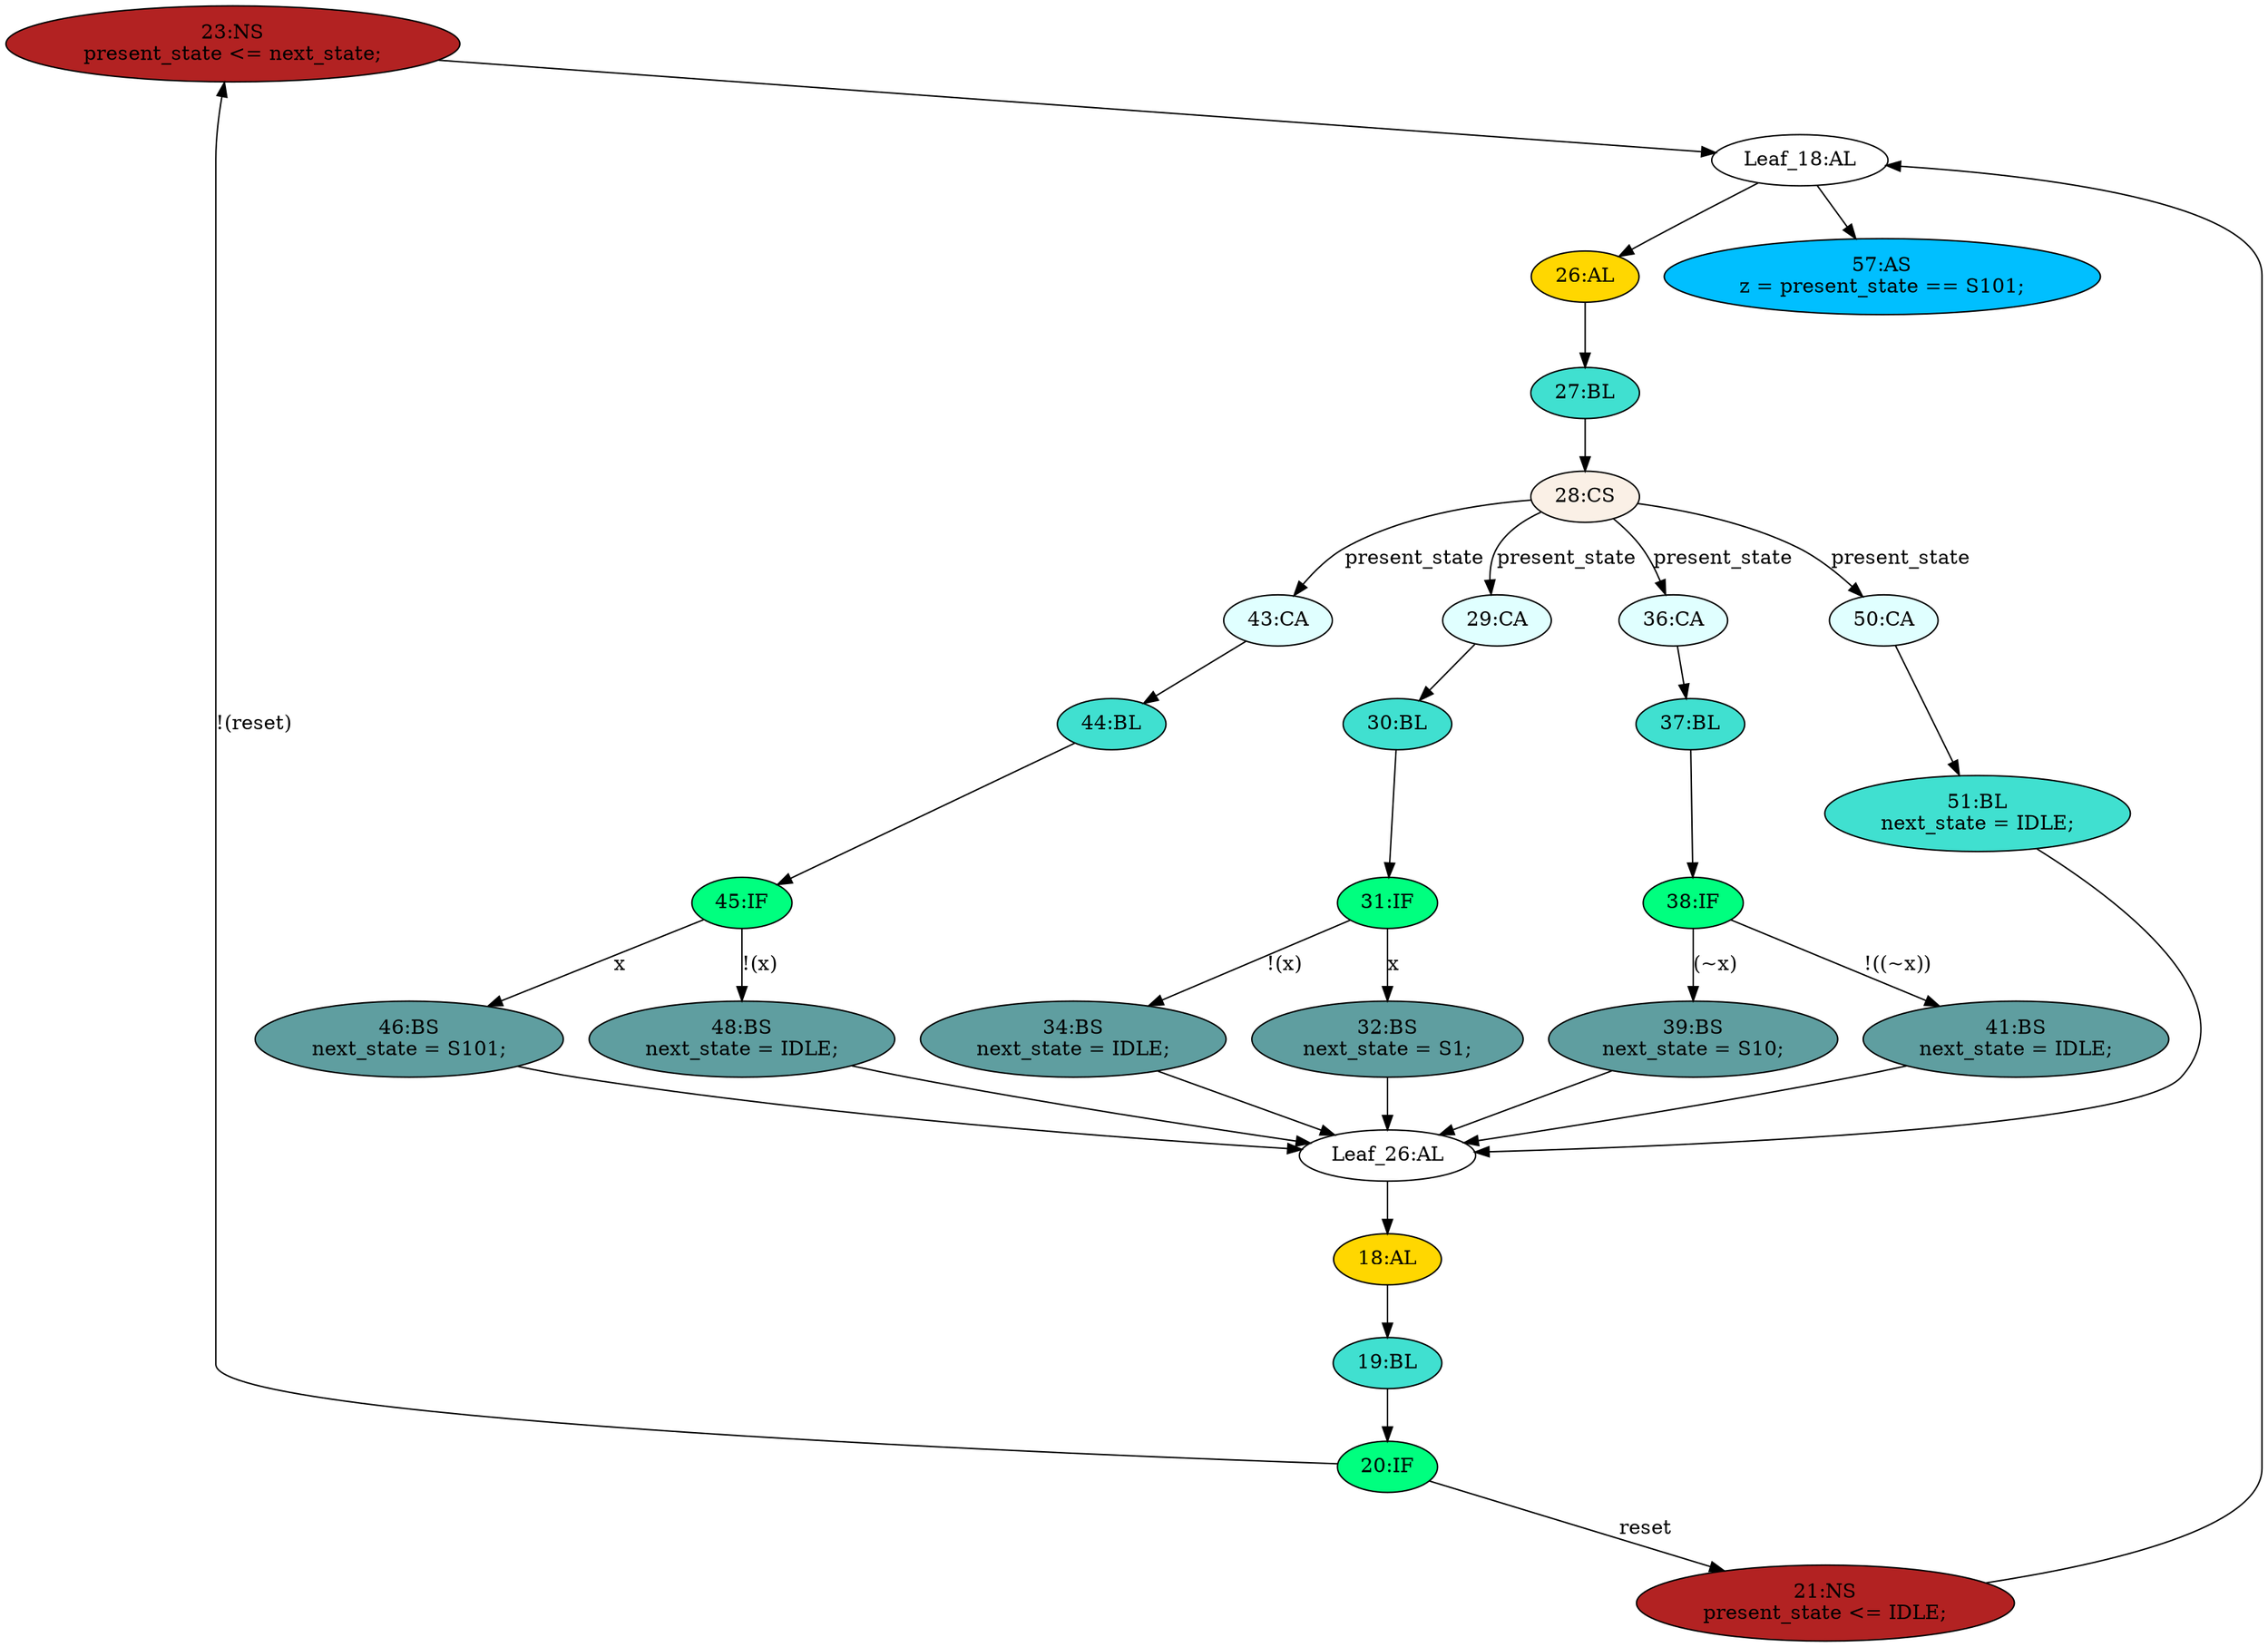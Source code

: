 strict digraph "compose( ,  )" {
	node [label="\N"];
	"23:NS"	[ast="<pyverilog.vparser.ast.NonblockingSubstitution object at 0x7efded071650>",
		fillcolor=firebrick,
		label="23:NS
present_state <= next_state;",
		statements="[<pyverilog.vparser.ast.NonblockingSubstitution object at 0x7efded071650>]",
		style=filled,
		typ=NonblockingSubstitution];
	"Leaf_18:AL"	[def_var="['present_state']",
		label="Leaf_18:AL"];
	"23:NS" -> "Leaf_18:AL"	[cond="[]",
		lineno=None];
	"57:AS"	[ast="<pyverilog.vparser.ast.Assign object at 0x7efdeccd8710>",
		def_var="['z']",
		fillcolor=deepskyblue,
		label="57:AS
z = present_state == S101;",
		statements="[]",
		style=filled,
		typ=Assign,
		use_var="['present_state']"];
	"Leaf_18:AL" -> "57:AS";
	"26:AL"	[ast="<pyverilog.vparser.ast.Always object at 0x7efded066650>",
		clk_sens=False,
		fillcolor=gold,
		label="26:AL",
		sens="['present_state', 'x']",
		statements="[]",
		style=filled,
		typ=Always,
		use_var="['x', 'present_state']"];
	"Leaf_18:AL" -> "26:AL";
	"34:BS"	[ast="<pyverilog.vparser.ast.BlockingSubstitution object at 0x7efded0ea250>",
		fillcolor=cadetblue,
		label="34:BS
next_state = IDLE;",
		statements="[<pyverilog.vparser.ast.BlockingSubstitution object at 0x7efded0ea250>]",
		style=filled,
		typ=BlockingSubstitution];
	"Leaf_26:AL"	[def_var="['next_state']",
		label="Leaf_26:AL"];
	"34:BS" -> "Leaf_26:AL"	[cond="[]",
		lineno=None];
	"32:BS"	[ast="<pyverilog.vparser.ast.BlockingSubstitution object at 0x7efded481610>",
		fillcolor=cadetblue,
		label="32:BS
next_state = S1;",
		statements="[<pyverilog.vparser.ast.BlockingSubstitution object at 0x7efded481610>]",
		style=filled,
		typ=BlockingSubstitution];
	"32:BS" -> "Leaf_26:AL"	[cond="[]",
		lineno=None];
	"48:BS"	[ast="<pyverilog.vparser.ast.BlockingSubstitution object at 0x7efdeccd8950>",
		fillcolor=cadetblue,
		label="48:BS
next_state = IDLE;",
		statements="[<pyverilog.vparser.ast.BlockingSubstitution object at 0x7efdeccd8950>]",
		style=filled,
		typ=BlockingSubstitution];
	"48:BS" -> "Leaf_26:AL"	[cond="[]",
		lineno=None];
	"38:IF"	[ast="<pyverilog.vparser.ast.IfStatement object at 0x7efded086550>",
		fillcolor=springgreen,
		label="38:IF",
		statements="[]",
		style=filled,
		typ=IfStatement];
	"41:BS"	[ast="<pyverilog.vparser.ast.BlockingSubstitution object at 0x7efdeccd8d10>",
		fillcolor=cadetblue,
		label="41:BS
next_state = IDLE;",
		statements="[<pyverilog.vparser.ast.BlockingSubstitution object at 0x7efdeccd8d10>]",
		style=filled,
		typ=BlockingSubstitution];
	"38:IF" -> "41:BS"	[cond="['x']",
		label="!((~x))",
		lineno=38];
	"39:BS"	[ast="<pyverilog.vparser.ast.BlockingSubstitution object at 0x7efdee968ad0>",
		fillcolor=cadetblue,
		label="39:BS
next_state = S10;",
		statements="[<pyverilog.vparser.ast.BlockingSubstitution object at 0x7efdee968ad0>]",
		style=filled,
		typ=BlockingSubstitution];
	"38:IF" -> "39:BS"	[cond="['x']",
		label="(~x)",
		lineno=38];
	"19:BL"	[ast="<pyverilog.vparser.ast.Block object at 0x7efded063210>",
		fillcolor=turquoise,
		label="19:BL",
		statements="[]",
		style=filled,
		typ=Block];
	"20:IF"	[ast="<pyverilog.vparser.ast.IfStatement object at 0x7efded071150>",
		fillcolor=springgreen,
		label="20:IF",
		statements="[]",
		style=filled,
		typ=IfStatement];
	"19:BL" -> "20:IF"	[cond="[]",
		lineno=None];
	"43:CA"	[ast="<pyverilog.vparser.ast.Case object at 0x7efdeccd8cd0>",
		fillcolor=lightcyan,
		label="43:CA",
		statements="[]",
		style=filled,
		typ=Case];
	"44:BL"	[ast="<pyverilog.vparser.ast.Block object at 0x7efdeccd8310>",
		fillcolor=turquoise,
		label="44:BL",
		statements="[]",
		style=filled,
		typ=Block];
	"43:CA" -> "44:BL"	[cond="[]",
		lineno=None];
	"20:IF" -> "23:NS"	[cond="['reset']",
		label="!(reset)",
		lineno=20];
	"21:NS"	[ast="<pyverilog.vparser.ast.NonblockingSubstitution object at 0x7efdecdcecd0>",
		fillcolor=firebrick,
		label="21:NS
present_state <= IDLE;",
		statements="[<pyverilog.vparser.ast.NonblockingSubstitution object at 0x7efdecdcecd0>]",
		style=filled,
		typ=NonblockingSubstitution];
	"20:IF" -> "21:NS"	[cond="['reset']",
		label=reset,
		lineno=20];
	"36:CA"	[ast="<pyverilog.vparser.ast.Case object at 0x7efded0eae90>",
		fillcolor=lightcyan,
		label="36:CA",
		statements="[]",
		style=filled,
		typ=Case];
	"37:BL"	[ast="<pyverilog.vparser.ast.Block object at 0x7efded0ea150>",
		fillcolor=turquoise,
		label="37:BL",
		statements="[]",
		style=filled,
		typ=Block];
	"36:CA" -> "37:BL"	[cond="[]",
		lineno=None];
	"45:IF"	[ast="<pyverilog.vparser.ast.IfStatement object at 0x7efdeccd84d0>",
		fillcolor=springgreen,
		label="45:IF",
		statements="[]",
		style=filled,
		typ=IfStatement];
	"44:BL" -> "45:IF"	[cond="[]",
		lineno=None];
	"41:BS" -> "Leaf_26:AL"	[cond="[]",
		lineno=None];
	"30:BL"	[ast="<pyverilog.vparser.ast.Block object at 0x7efded066150>",
		fillcolor=turquoise,
		label="30:BL",
		statements="[]",
		style=filled,
		typ=Block];
	"31:IF"	[ast="<pyverilog.vparser.ast.IfStatement object at 0x7efded066550>",
		fillcolor=springgreen,
		label="31:IF",
		statements="[]",
		style=filled,
		typ=IfStatement];
	"30:BL" -> "31:IF"	[cond="[]",
		lineno=None];
	"50:CA"	[ast="<pyverilog.vparser.ast.Case object at 0x7efdeccd8fd0>",
		fillcolor=lightcyan,
		label="50:CA",
		statements="[]",
		style=filled,
		typ=Case];
	"51:BL"	[ast="<pyverilog.vparser.ast.Block object at 0x7efdeccd8a90>",
		fillcolor=turquoise,
		label="51:BL
next_state = IDLE;",
		statements="[<pyverilog.vparser.ast.BlockingSubstitution object at 0x7efdeccd8ad0>]",
		style=filled,
		typ=Block];
	"50:CA" -> "51:BL"	[cond="[]",
		lineno=None];
	"27:BL"	[ast="<pyverilog.vparser.ast.Block object at 0x7efded066e90>",
		fillcolor=turquoise,
		label="27:BL",
		statements="[]",
		style=filled,
		typ=Block];
	"28:CS"	[ast="<pyverilog.vparser.ast.CaseStatement object at 0x7efdeccd8f10>",
		fillcolor=linen,
		label="28:CS",
		statements="[]",
		style=filled,
		typ=CaseStatement];
	"27:BL" -> "28:CS"	[cond="[]",
		lineno=None];
	"18:AL"	[ast="<pyverilog.vparser.ast.Always object at 0x7efded063e10>",
		clk_sens=True,
		fillcolor=gold,
		label="18:AL",
		sens="['clk']",
		statements="[]",
		style=filled,
		typ=Always,
		use_var="['reset', 'next_state']"];
	"18:AL" -> "19:BL"	[cond="[]",
		lineno=None];
	"51:BL" -> "Leaf_26:AL"	[cond="[]",
		lineno=None];
	"45:IF" -> "48:BS"	[cond="['x']",
		label="!(x)",
		lineno=45];
	"46:BS"	[ast="<pyverilog.vparser.ast.BlockingSubstitution object at 0x7efdeccd8990>",
		fillcolor=cadetblue,
		label="46:BS
next_state = S101;",
		statements="[<pyverilog.vparser.ast.BlockingSubstitution object at 0x7efdeccd8990>]",
		style=filled,
		typ=BlockingSubstitution];
	"45:IF" -> "46:BS"	[cond="['x']",
		label=x,
		lineno=45];
	"26:AL" -> "27:BL"	[cond="[]",
		lineno=None];
	"Leaf_26:AL" -> "18:AL";
	"31:IF" -> "34:BS"	[cond="['x']",
		label="!(x)",
		lineno=31];
	"31:IF" -> "32:BS"	[cond="['x']",
		label=x,
		lineno=31];
	"28:CS" -> "43:CA"	[cond="['present_state']",
		label=present_state,
		lineno=28];
	"28:CS" -> "36:CA"	[cond="['present_state']",
		label=present_state,
		lineno=28];
	"28:CS" -> "50:CA"	[cond="['present_state']",
		label=present_state,
		lineno=28];
	"29:CA"	[ast="<pyverilog.vparser.ast.Case object at 0x7efded066ad0>",
		fillcolor=lightcyan,
		label="29:CA",
		statements="[]",
		style=filled,
		typ=Case];
	"28:CS" -> "29:CA"	[cond="['present_state']",
		label=present_state,
		lineno=28];
	"39:BS" -> "Leaf_26:AL"	[cond="[]",
		lineno=None];
	"29:CA" -> "30:BL"	[cond="[]",
		lineno=None];
	"37:BL" -> "38:IF"	[cond="[]",
		lineno=None];
	"46:BS" -> "Leaf_26:AL"	[cond="[]",
		lineno=None];
	"21:NS" -> "Leaf_18:AL"	[cond="[]",
		lineno=None];
}
